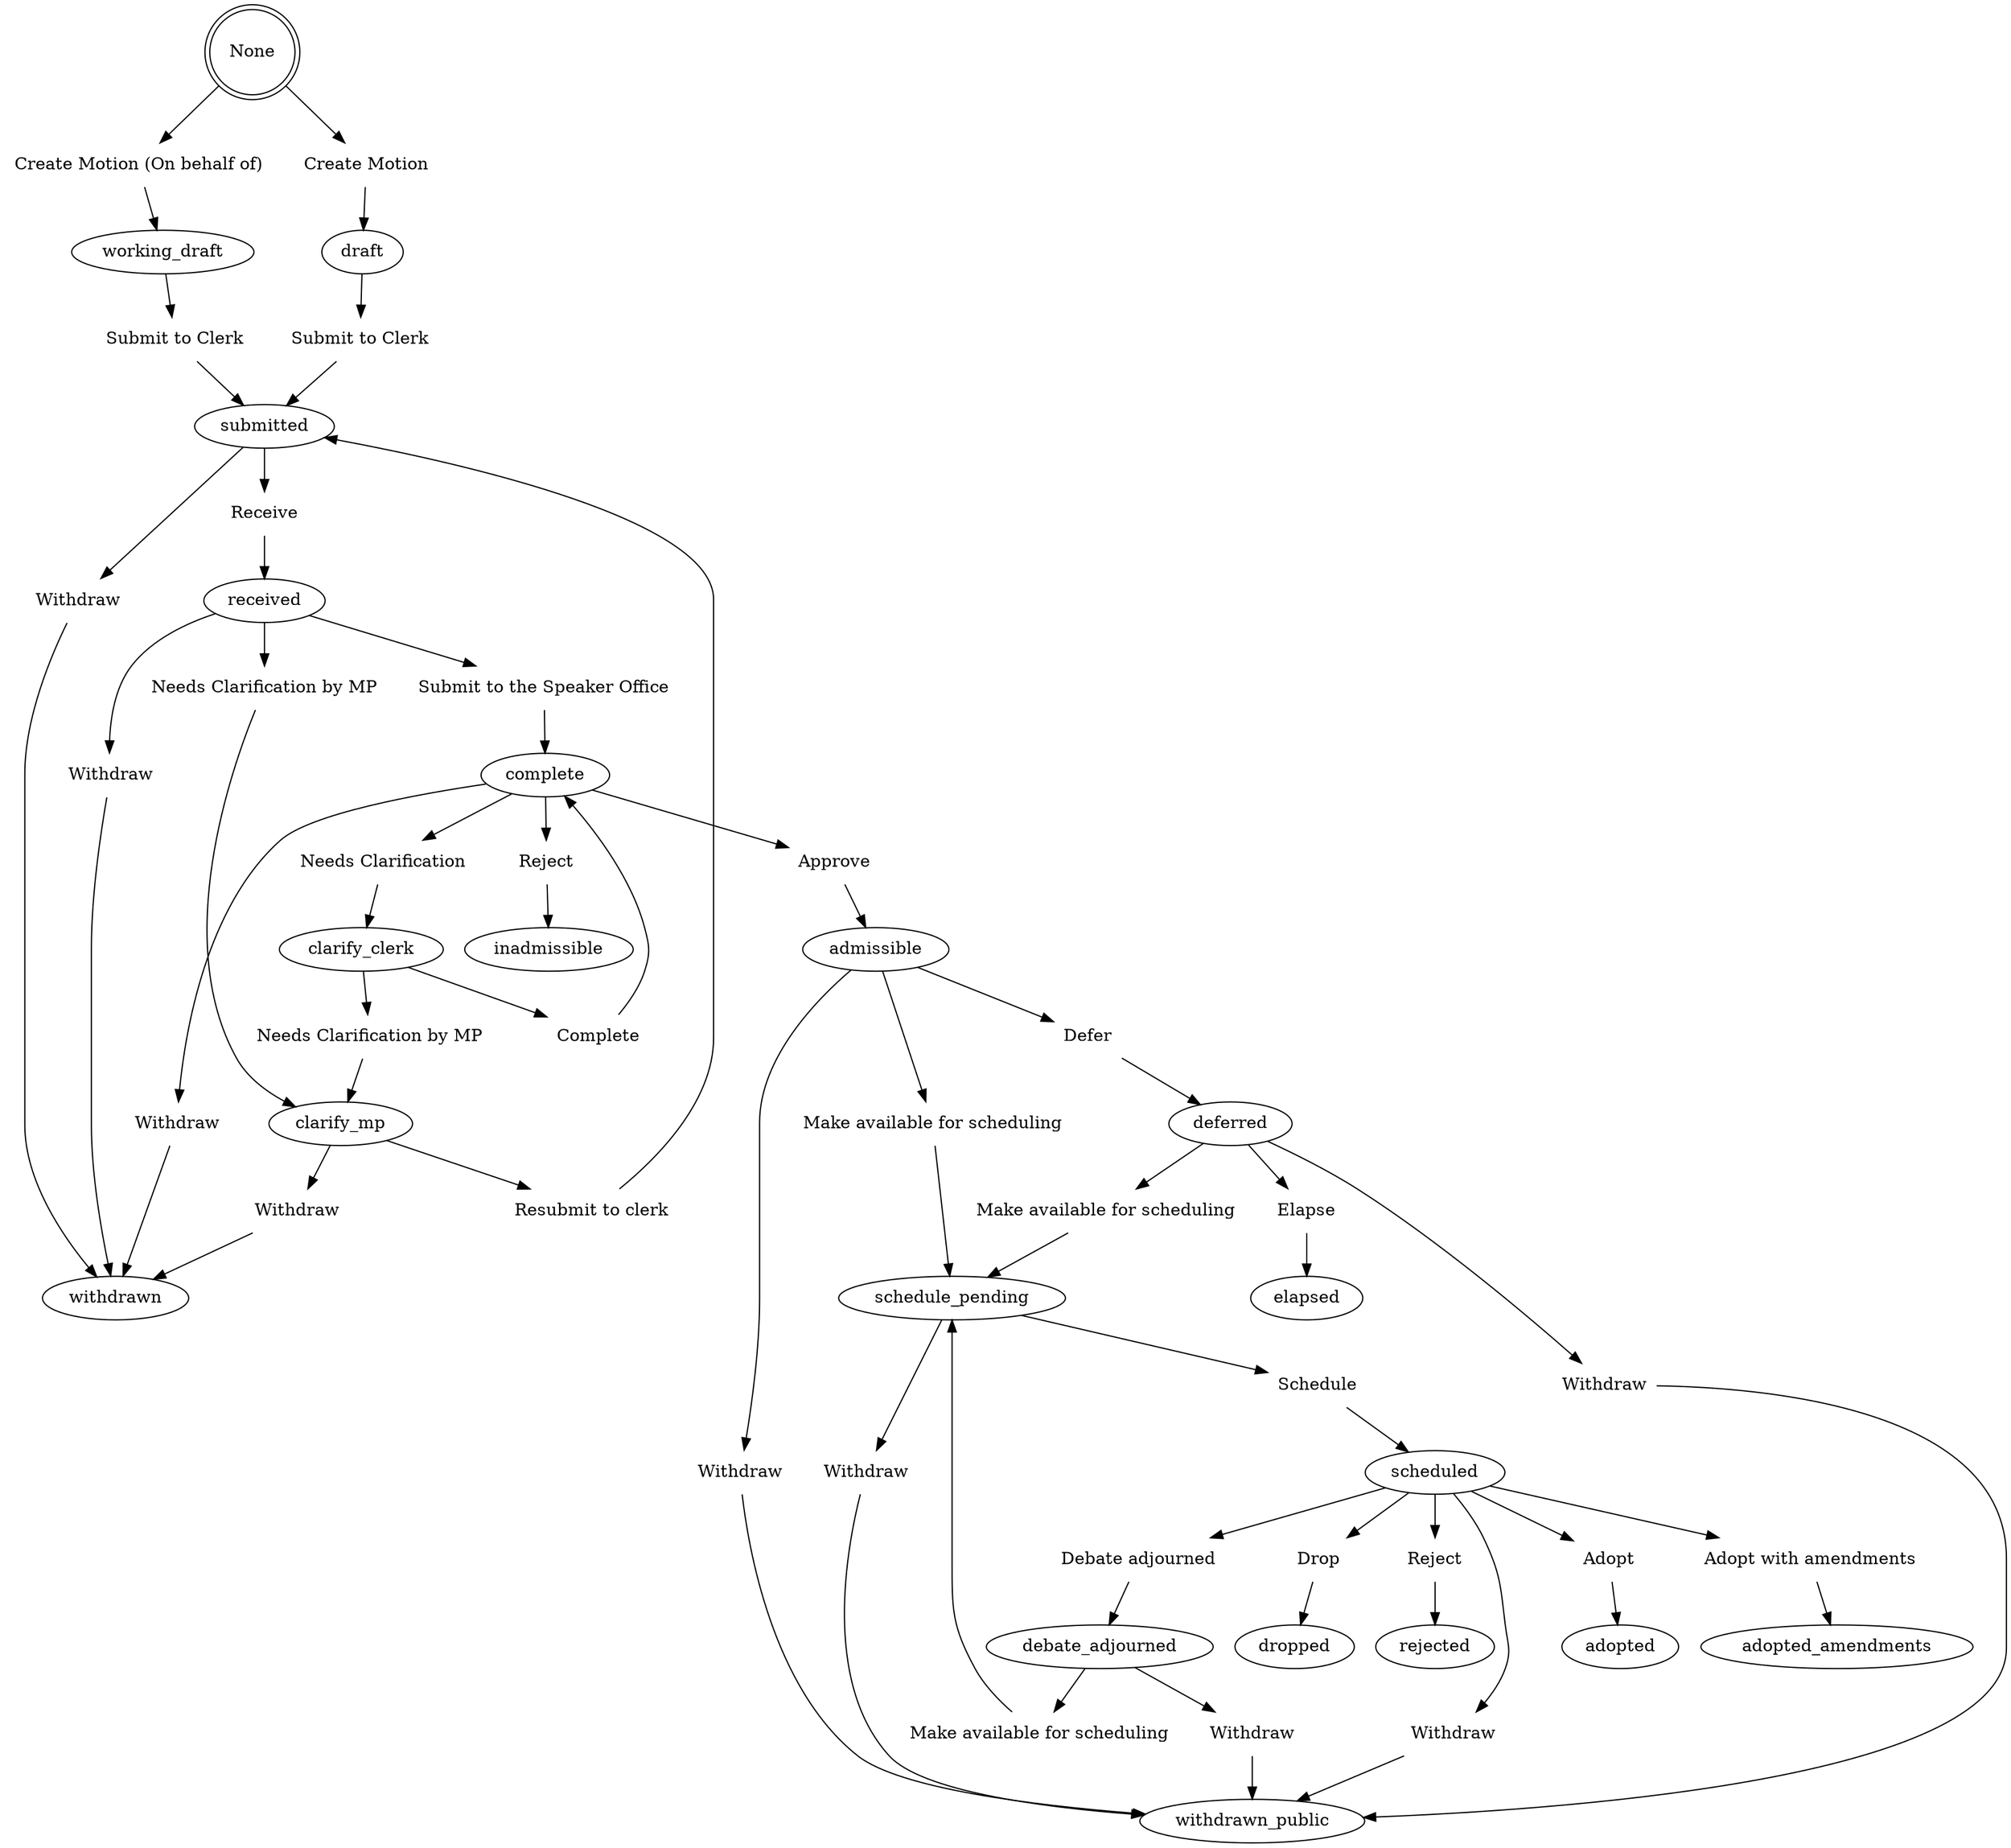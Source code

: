 digraph g {
None [shape=doublecircle]
t1 [shape=none, label="Create Motion"]
"None" -> t1 -> "draft"
t2 [shape=none, label="Create Motion (On behalf of)"]
"None" -> t2 -> "working_draft"
t3 [shape=none, label="Submit to Clerk"]
"working_draft" -> t3 -> "submitted"
t4 [shape=none, label="Withdraw"]
"submitted" -> t4 -> "withdrawn"
t5 [shape=none, label="Receive"]
"submitted" -> t5 -> "received"
t6 [shape=none, label="Needs Clarification by MP"]
"received" -> t6 -> "clarify_mp"
t7 [shape=none, label="Submit to the Speaker Office"]
"received" -> t7 -> "complete"
t8 [shape=none, label="Withdraw"]
"received" -> t8 -> "withdrawn"
t9 [shape=none, label="Needs Clarification"]
"complete" -> t9 -> "clarify_clerk"
t10 [shape=none, label="Withdraw"]
"complete" -> t10 -> "withdrawn"
t11 [shape=none, label="Approve"]
"complete" -> t11 -> "admissible"
t12 [shape=none, label="Reject"]
"complete" -> t12 -> "inadmissible"
t13 [shape=none, label="Make available for scheduling"]
"admissible" -> t13 -> "schedule_pending"
t14 [shape=none, label="Defer"]
"admissible" -> t14 -> "deferred"
t15 [shape=none, label="Withdraw"]
"admissible" -> t15 -> "withdrawn_public"
t16 [shape=none, label="Make available for scheduling"]
"deferred" -> t16 -> "schedule_pending"
t17 [shape=none, label="Elapse"]
"deferred" -> t17 -> "elapsed"
t18 [shape=none, label="Withdraw"]
"deferred" -> t18 -> "withdrawn_public"
t19 [shape=none, label="Withdraw"]
"schedule_pending" -> t19 -> "withdrawn_public"
t20 [shape=none, label="Schedule"]
"schedule_pending" -> t20 -> "scheduled"
t21 [shape=none, label="Withdraw"]
"scheduled" -> t21 -> "withdrawn_public"
t22 [shape=none, label="Adopt"]
"scheduled" -> t22 -> "adopted"
t23 [shape=none, label="Adopt with amendments"]
"scheduled" -> t23 -> "adopted_amendments"
t24 [shape=none, label="Drop"]
"scheduled" -> t24 -> "dropped"
t25 [shape=none, label="Reject"]
"scheduled" -> t25 -> "rejected"
t26 [shape=none, label="Debate adjourned"]
"scheduled" -> t26 -> "debate_adjourned"
t27 [shape=none, label="Withdraw"]
"debate_adjourned" -> t27 -> "withdrawn_public"
t28 [shape=none, label="Make available for scheduling"]
"debate_adjourned" -> t28 -> "schedule_pending"
t29 [shape=none, label="Needs Clarification by MP"]
"clarify_clerk" -> t29 -> "clarify_mp"
t30 [shape=none, label="Complete"]
"clarify_clerk" -> t30 -> "complete"
t31 [shape=none, label="Resubmit to clerk"]
"clarify_mp" -> t31 -> "submitted"
t32 [shape=none, label="Withdraw"]
"clarify_mp" -> t32 -> "withdrawn"
t33 [shape=none, label="Submit to Clerk"]
"draft" -> t33 -> "submitted"
}